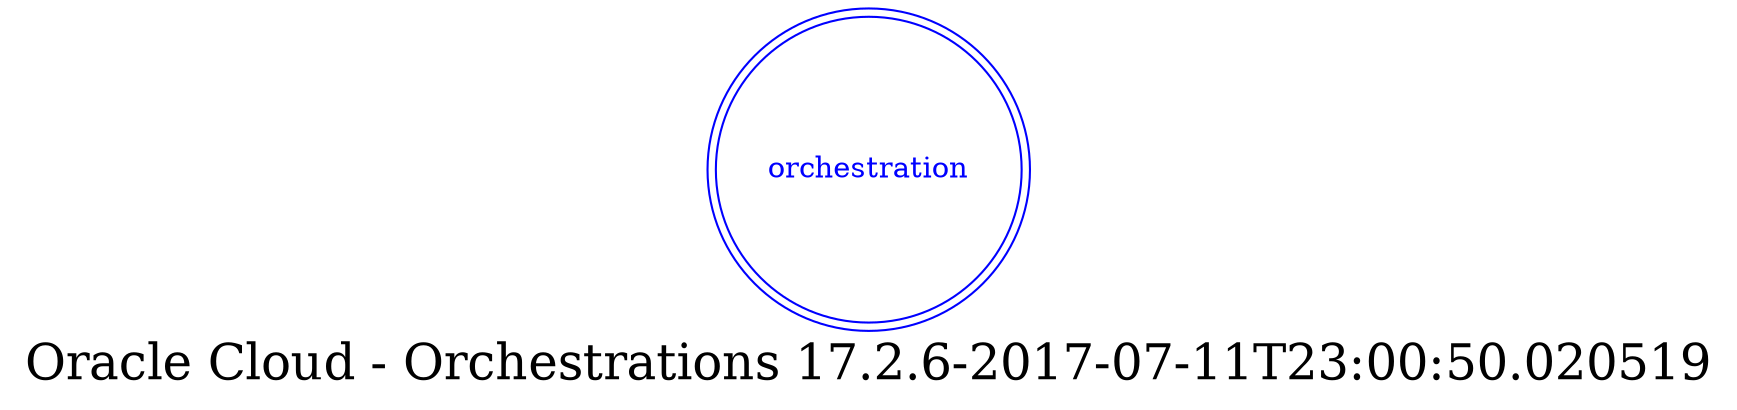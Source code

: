 digraph LexiconGraph {
graph[label="Oracle Cloud - Orchestrations 17.2.6-2017-07-11T23:00:50.020519", fontsize=24]
splines=true
"orchestration" [color=blue, fontcolor=blue, shape=doublecircle]
}

